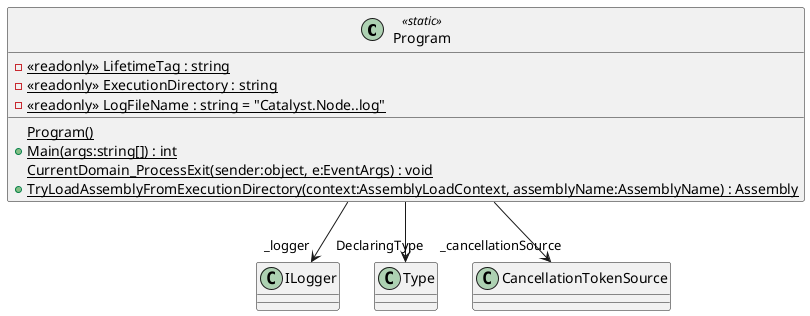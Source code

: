 @startuml
class Program <<static>> {
    - {static} <<readonly>> LifetimeTag : string
    - {static} <<readonly>> ExecutionDirectory : string
    - {static} <<readonly>> LogFileName : string = "Catalyst.Node..log"
    {static} Program()
    + {static} Main(args:string[]) : int
    {static} CurrentDomain_ProcessExit(sender:object, e:EventArgs) : void
    + {static} TryLoadAssemblyFromExecutionDirectory(context:AssemblyLoadContext, assemblyName:AssemblyName) : Assembly
}
Program --> "_logger" ILogger
Program --> "DeclaringType" Type
Program --> "_cancellationSource" CancellationTokenSource
@enduml
